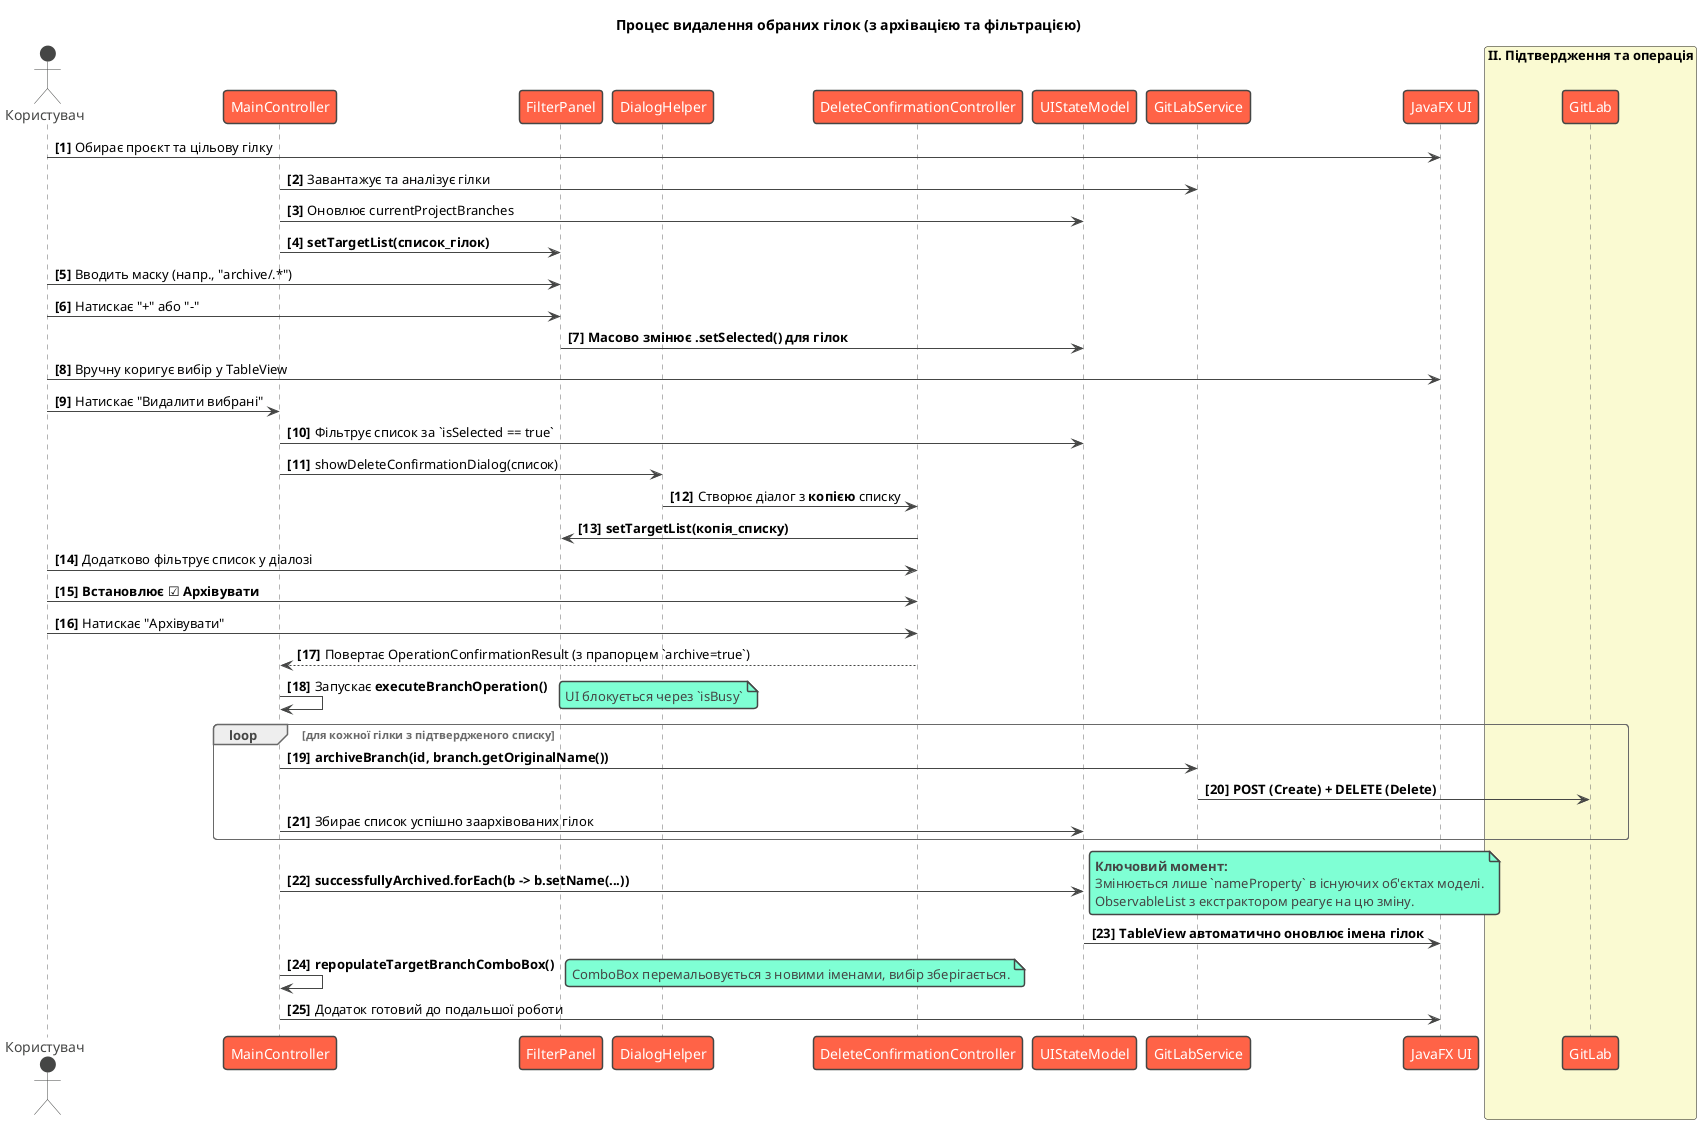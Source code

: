 @startuml
!theme vibrant
title Процес видалення обраних гілок (з архівацією та фільтрацією)

actor Користувач as User
participant "MainController" as Controller
participant "FilterPanel" as Filter
participant "DialogHelper" as Helper
participant "DeleteConfirmationController" as Dialog
participant "UIStateModel" as Model
participant "GitLabService" as Service
participant "JavaFX UI" as UI

autonumber "<b>[0]"

box "I. Підготовка та вибір" #LightCyan
    User -> UI: Обирає проєкт та цільову гілку
    Controller -> Service: Завантажує та аналізує гілки
    Controller -> Model: Оновлює currentProjectBranches
    Controller -> Filter: **setTargetList(список_гілок)**

    User -> Filter: Вводить маску (напр., "archive/.*")
    User -> Filter: Натискає "+" або "-"
    Filter -> Model: **Масово змінює .setSelected() для гілок**
    User -> UI: Вручну коригує вибір у TableView
end box

box "II. Підтвердження та операція" #LightGoldenRodYellow
    User -> Controller: Натискає "Видалити вибрані"
    Controller -> Model: Фільтрує список за `isSelected == true`
    Controller -> Helper: showDeleteConfirmationDialog(список)
    Helper -> Dialog: Створює діалог з **копією** списку
    Dialog -> Filter: **setTargetList(копія_списку)**

    User -> Dialog: Додатково фільтрує список у діалозі
    User -> Dialog: **Встановлює ☑ Архівувати**
    User -> Dialog: Натискає "Архівувати"
    Dialog --> Controller: Повертає OperationConfirmationResult (з прапорцем `archive=true`)

    Controller -> Controller: Запускає **executeBranchOperation()**
    note right: UI блокується через `isBusy`
    loop для кожної гілки з підтвердженого списку
        Controller -> Service: **archiveBranch(id, branch.getOriginalName())**
        Service -> GitLab: **POST (Create) + DELETE (Delete)**
        Controller -> Model: Збирає список успішно заархівованих гілок
    end
end box

box "III. Елегантне оновлення UI" #LightGreen
    Controller -> Model: **successfullyArchived.forEach(b -> b.setName(...))**
    note right
        **Ключовий момент:**
        Змінюється лише `nameProperty` в існуючих об'єктах моделі.
        ObservableList з екстрактором реагує на цю зміну.
    end note

    Model -> UI: **TableView автоматично оновлює імена гілок**
    Controller -> Controller: **repopulateTargetBranchComboBox()**
    note right: ComboBox перемальовується з новими іменами, вибір зберігається.

    Controller -> UI: Додаток готовий до подальшої роботи
end box

@enduml